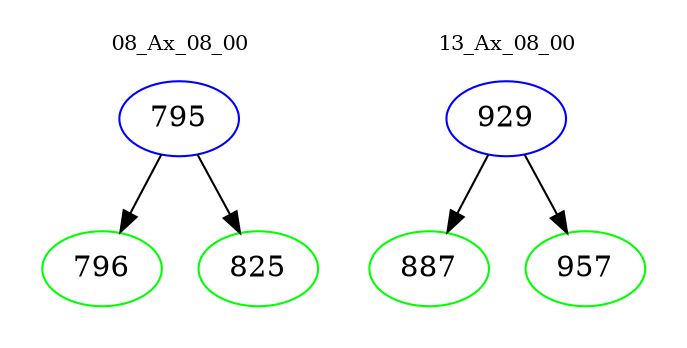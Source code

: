 digraph{
subgraph cluster_0 {
color = white
label = "08_Ax_08_00";
fontsize=10;
T0_795 [label="795", color="blue"]
T0_795 -> T0_796 [color="black"]
T0_796 [label="796", color="green"]
T0_795 -> T0_825 [color="black"]
T0_825 [label="825", color="green"]
}
subgraph cluster_1 {
color = white
label = "13_Ax_08_00";
fontsize=10;
T1_929 [label="929", color="blue"]
T1_929 -> T1_887 [color="black"]
T1_887 [label="887", color="green"]
T1_929 -> T1_957 [color="black"]
T1_957 [label="957", color="green"]
}
}
